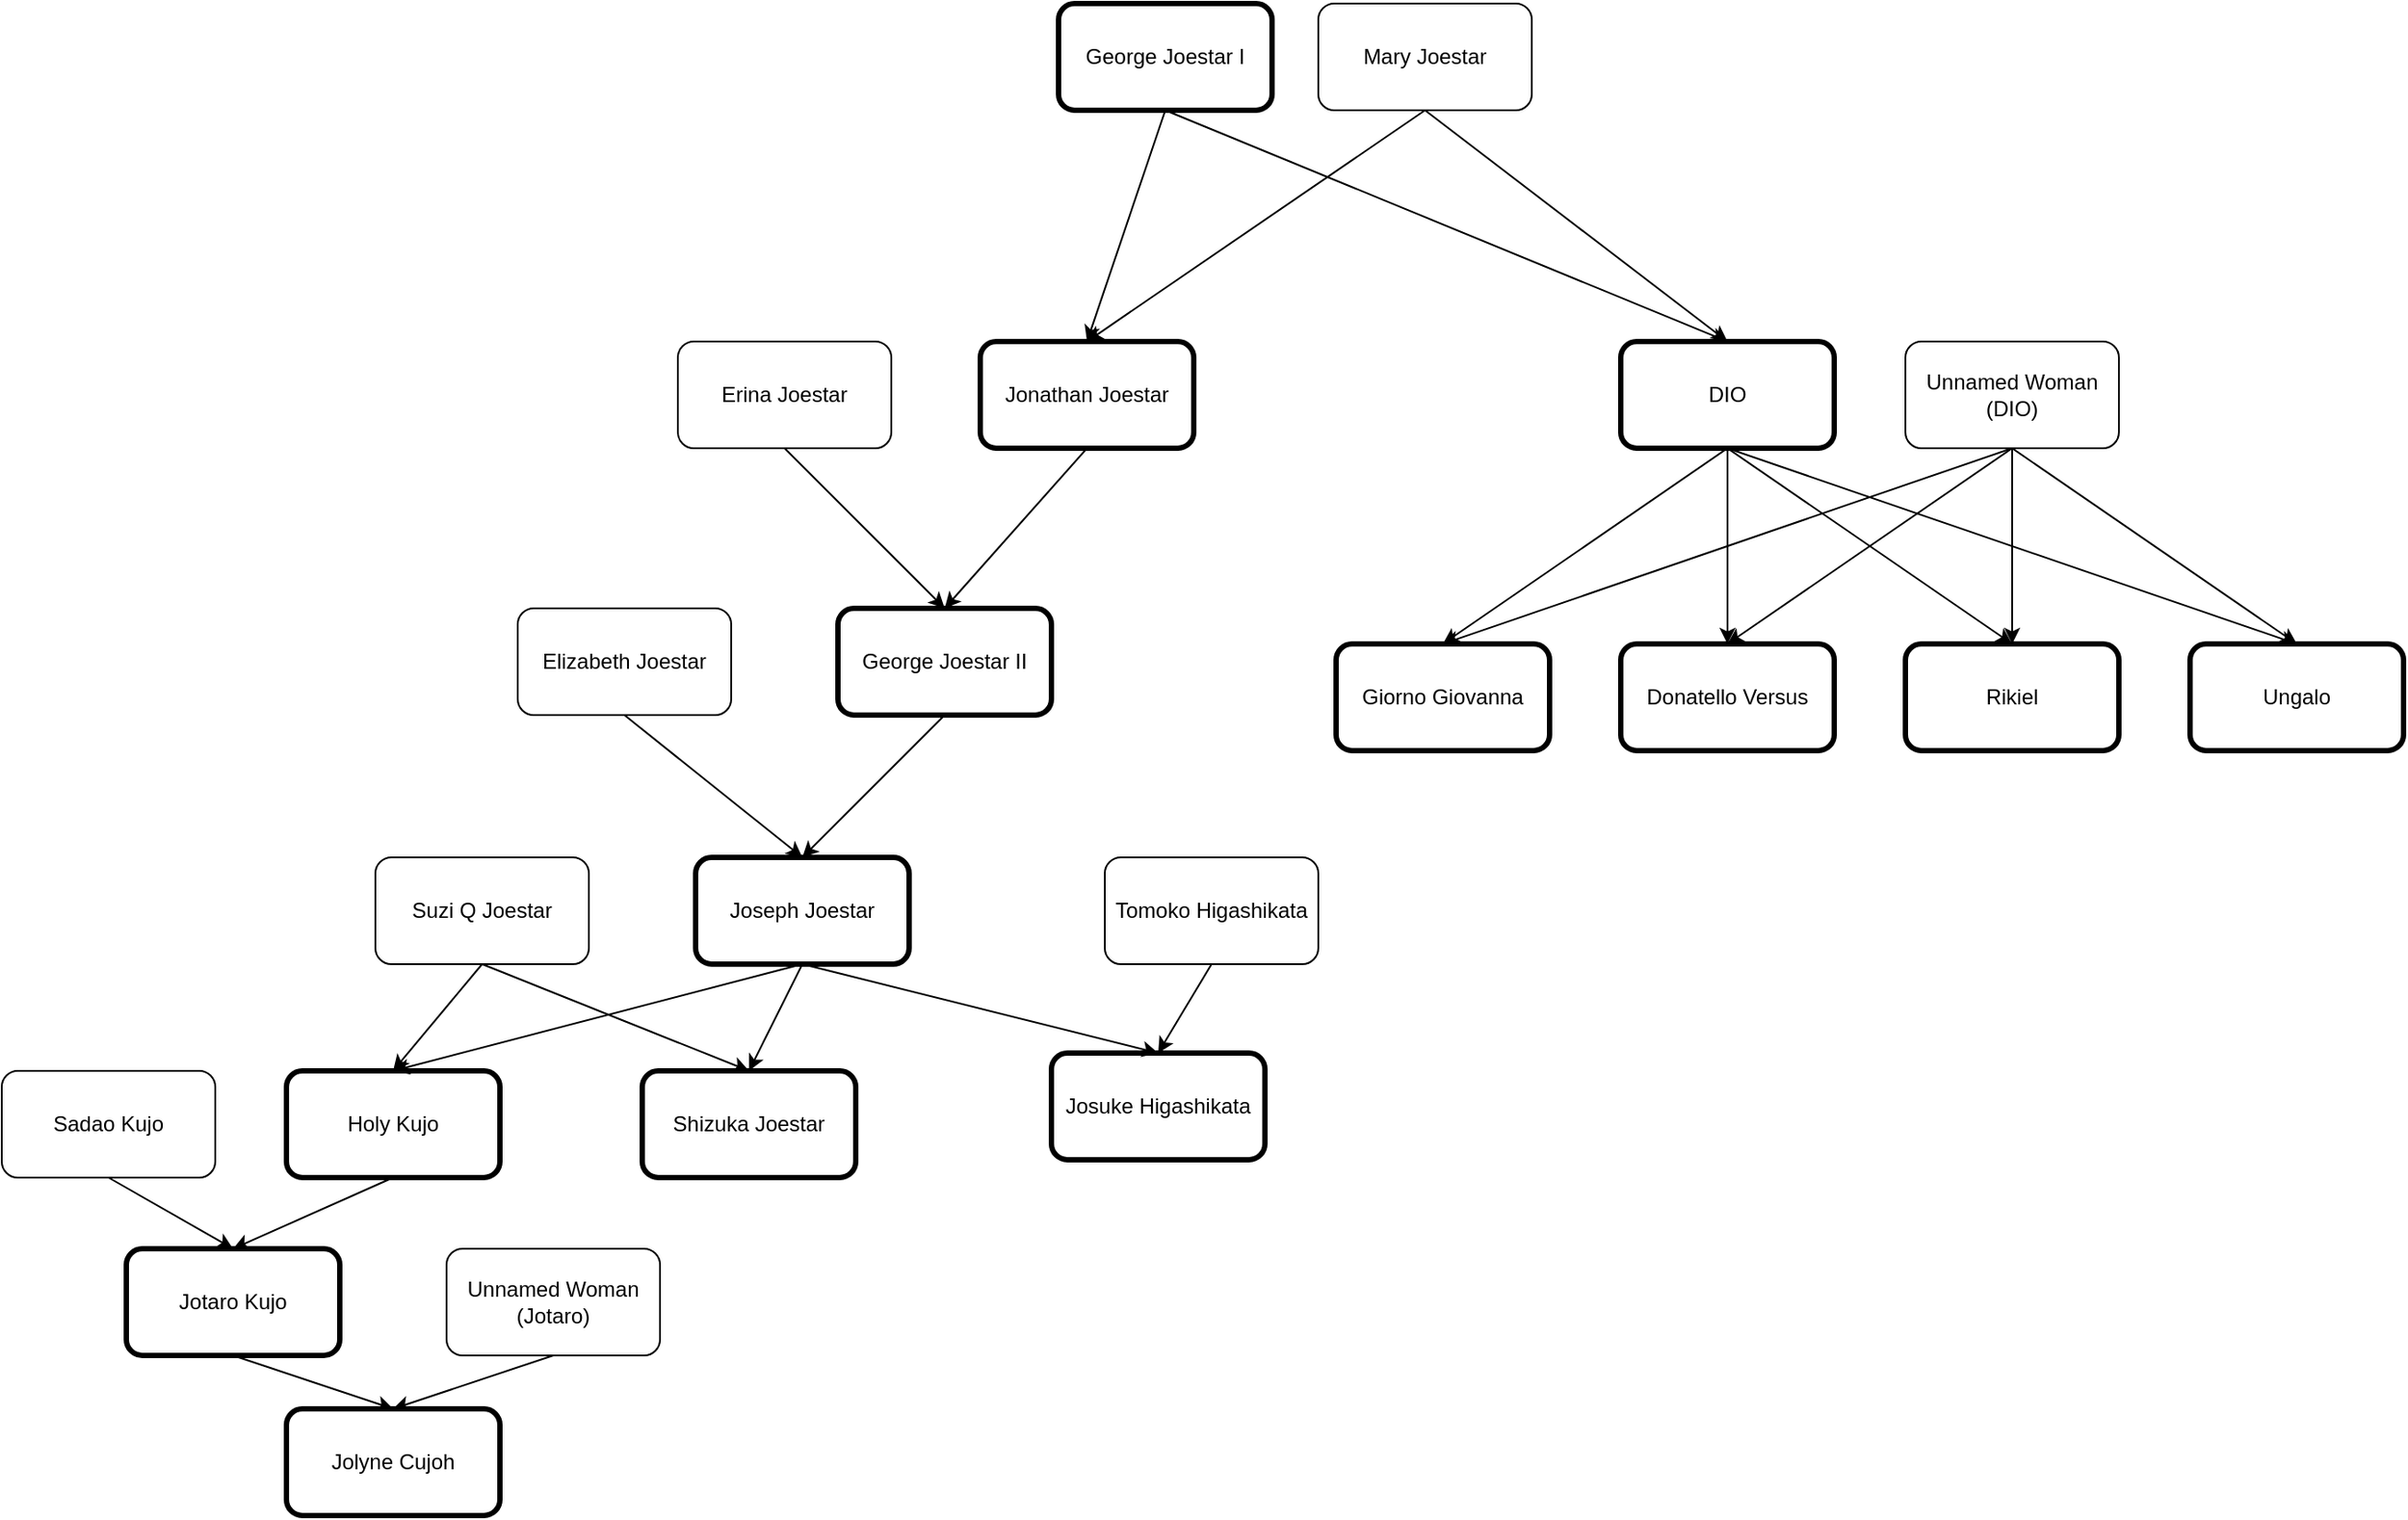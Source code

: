 <mxfile version="21.6.6" type="device">
  <diagram name="Страница 1" id="SdUbdaz83jFhjxpCDoP_">
    <mxGraphModel dx="1671" dy="711" grid="1" gridSize="10" guides="1" tooltips="1" connect="1" arrows="1" fold="1" page="1" pageScale="1" pageWidth="827" pageHeight="1169" math="0" shadow="0">
      <root>
        <mxCell id="0" />
        <mxCell id="1" parent="0" />
        <mxCell id="F7hxE0ohWbH5lJ1MRyEG-1" value="George Joestar I" style="rounded=1;whiteSpace=wrap;html=1;strokeWidth=3;" vertex="1" parent="1">
          <mxGeometry x="354" y="270" width="120" height="60" as="geometry" />
        </mxCell>
        <mxCell id="F7hxE0ohWbH5lJ1MRyEG-2" value="Mary Joestar" style="rounded=1;whiteSpace=wrap;html=1;" vertex="1" parent="1">
          <mxGeometry x="500" y="270" width="120" height="60" as="geometry" />
        </mxCell>
        <mxCell id="F7hxE0ohWbH5lJ1MRyEG-3" value="Jonathan Joestar" style="rounded=1;whiteSpace=wrap;html=1;strokeWidth=3;" vertex="1" parent="1">
          <mxGeometry x="310" y="460" width="120" height="60" as="geometry" />
        </mxCell>
        <mxCell id="F7hxE0ohWbH5lJ1MRyEG-4" value="DIO" style="rounded=1;whiteSpace=wrap;html=1;strokeWidth=3;" vertex="1" parent="1">
          <mxGeometry x="670" y="460" width="120" height="60" as="geometry" />
        </mxCell>
        <mxCell id="F7hxE0ohWbH5lJ1MRyEG-9" value="" style="endArrow=classic;html=1;rounded=0;exitX=0.5;exitY=1;exitDx=0;exitDy=0;entryX=0.5;entryY=0;entryDx=0;entryDy=0;" edge="1" parent="1" source="F7hxE0ohWbH5lJ1MRyEG-1" target="F7hxE0ohWbH5lJ1MRyEG-3">
          <mxGeometry width="50" height="50" relative="1" as="geometry">
            <mxPoint x="440" y="650" as="sourcePoint" />
            <mxPoint x="490" y="600" as="targetPoint" />
          </mxGeometry>
        </mxCell>
        <mxCell id="F7hxE0ohWbH5lJ1MRyEG-10" value="" style="endArrow=classic;html=1;rounded=0;exitX=0.5;exitY=1;exitDx=0;exitDy=0;entryX=0.5;entryY=0;entryDx=0;entryDy=0;" edge="1" parent="1" source="F7hxE0ohWbH5lJ1MRyEG-1" target="F7hxE0ohWbH5lJ1MRyEG-4">
          <mxGeometry width="50" height="50" relative="1" as="geometry">
            <mxPoint x="420" y="370" as="sourcePoint" />
            <mxPoint x="380" y="470" as="targetPoint" />
          </mxGeometry>
        </mxCell>
        <mxCell id="F7hxE0ohWbH5lJ1MRyEG-11" value="" style="endArrow=classic;html=1;rounded=0;exitX=0.5;exitY=1;exitDx=0;exitDy=0;entryX=0.5;entryY=0;entryDx=0;entryDy=0;" edge="1" parent="1" source="F7hxE0ohWbH5lJ1MRyEG-2" target="F7hxE0ohWbH5lJ1MRyEG-3">
          <mxGeometry width="50" height="50" relative="1" as="geometry">
            <mxPoint x="430" y="380" as="sourcePoint" />
            <mxPoint x="390" y="480" as="targetPoint" />
          </mxGeometry>
        </mxCell>
        <mxCell id="F7hxE0ohWbH5lJ1MRyEG-12" value="" style="endArrow=classic;html=1;rounded=0;exitX=0.5;exitY=1;exitDx=0;exitDy=0;entryX=0.5;entryY=0;entryDx=0;entryDy=0;" edge="1" parent="1" source="F7hxE0ohWbH5lJ1MRyEG-2" target="F7hxE0ohWbH5lJ1MRyEG-4">
          <mxGeometry width="50" height="50" relative="1" as="geometry">
            <mxPoint x="440" y="390" as="sourcePoint" />
            <mxPoint x="400" y="490" as="targetPoint" />
          </mxGeometry>
        </mxCell>
        <mxCell id="F7hxE0ohWbH5lJ1MRyEG-13" value="Erina Joestar" style="rounded=1;whiteSpace=wrap;html=1;" vertex="1" parent="1">
          <mxGeometry x="140" y="460" width="120" height="60" as="geometry" />
        </mxCell>
        <mxCell id="F7hxE0ohWbH5lJ1MRyEG-14" value="Unnamed Woman (DIO)" style="rounded=1;whiteSpace=wrap;html=1;" vertex="1" parent="1">
          <mxGeometry x="830" y="460" width="120" height="60" as="geometry" />
        </mxCell>
        <mxCell id="F7hxE0ohWbH5lJ1MRyEG-15" value="George Joestar II" style="rounded=1;whiteSpace=wrap;html=1;strokeWidth=3;" vertex="1" parent="1">
          <mxGeometry x="230" y="610" width="120" height="60" as="geometry" />
        </mxCell>
        <mxCell id="F7hxE0ohWbH5lJ1MRyEG-16" value="" style="endArrow=classic;html=1;rounded=0;exitX=0.5;exitY=1;exitDx=0;exitDy=0;entryX=0.5;entryY=0;entryDx=0;entryDy=0;" edge="1" parent="1" source="F7hxE0ohWbH5lJ1MRyEG-3" target="F7hxE0ohWbH5lJ1MRyEG-15">
          <mxGeometry width="50" height="50" relative="1" as="geometry">
            <mxPoint x="330" y="670" as="sourcePoint" />
            <mxPoint x="380" y="620" as="targetPoint" />
          </mxGeometry>
        </mxCell>
        <mxCell id="F7hxE0ohWbH5lJ1MRyEG-17" value="" style="endArrow=classic;html=1;rounded=0;exitX=0.5;exitY=1;exitDx=0;exitDy=0;entryX=0.5;entryY=0;entryDx=0;entryDy=0;" edge="1" parent="1" source="F7hxE0ohWbH5lJ1MRyEG-13" target="F7hxE0ohWbH5lJ1MRyEG-15">
          <mxGeometry width="50" height="50" relative="1" as="geometry">
            <mxPoint x="180" y="640" as="sourcePoint" />
            <mxPoint x="230" y="590" as="targetPoint" />
          </mxGeometry>
        </mxCell>
        <mxCell id="F7hxE0ohWbH5lJ1MRyEG-18" value="Elizabeth Joestar" style="rounded=1;whiteSpace=wrap;html=1;" vertex="1" parent="1">
          <mxGeometry x="50" y="610" width="120" height="60" as="geometry" />
        </mxCell>
        <mxCell id="F7hxE0ohWbH5lJ1MRyEG-19" value="Giorno Giovanna" style="rounded=1;whiteSpace=wrap;html=1;strokeWidth=3;" vertex="1" parent="1">
          <mxGeometry x="510" y="630" width="120" height="60" as="geometry" />
        </mxCell>
        <mxCell id="F7hxE0ohWbH5lJ1MRyEG-20" value="Donatello Versus" style="rounded=1;whiteSpace=wrap;html=1;strokeWidth=3;" vertex="1" parent="1">
          <mxGeometry x="670" y="630" width="120" height="60" as="geometry" />
        </mxCell>
        <mxCell id="F7hxE0ohWbH5lJ1MRyEG-21" value="Rikiel" style="rounded=1;whiteSpace=wrap;html=1;strokeWidth=3;" vertex="1" parent="1">
          <mxGeometry x="830" y="630" width="120" height="60" as="geometry" />
        </mxCell>
        <mxCell id="F7hxE0ohWbH5lJ1MRyEG-22" value="&lt;div&gt;Ungalo&lt;/div&gt;" style="rounded=1;whiteSpace=wrap;html=1;strokeWidth=3;" vertex="1" parent="1">
          <mxGeometry x="990" y="630" width="120" height="60" as="geometry" />
        </mxCell>
        <mxCell id="F7hxE0ohWbH5lJ1MRyEG-23" value="" style="endArrow=classic;html=1;rounded=0;exitX=0.5;exitY=1;exitDx=0;exitDy=0;entryX=0.5;entryY=0;entryDx=0;entryDy=0;" edge="1" parent="1" source="F7hxE0ohWbH5lJ1MRyEG-4" target="F7hxE0ohWbH5lJ1MRyEG-19">
          <mxGeometry width="50" height="50" relative="1" as="geometry">
            <mxPoint x="680" y="700" as="sourcePoint" />
            <mxPoint x="730" y="650" as="targetPoint" />
          </mxGeometry>
        </mxCell>
        <mxCell id="F7hxE0ohWbH5lJ1MRyEG-24" value="" style="endArrow=classic;html=1;rounded=0;exitX=0.5;exitY=1;exitDx=0;exitDy=0;entryX=0.5;entryY=0;entryDx=0;entryDy=0;" edge="1" parent="1" source="F7hxE0ohWbH5lJ1MRyEG-4" target="F7hxE0ohWbH5lJ1MRyEG-20">
          <mxGeometry width="50" height="50" relative="1" as="geometry">
            <mxPoint x="760" y="530" as="sourcePoint" />
            <mxPoint x="600" y="640" as="targetPoint" />
          </mxGeometry>
        </mxCell>
        <mxCell id="F7hxE0ohWbH5lJ1MRyEG-27" value="" style="endArrow=classic;html=1;rounded=0;exitX=0.5;exitY=1;exitDx=0;exitDy=0;entryX=0.5;entryY=0;entryDx=0;entryDy=0;" edge="1" parent="1" source="F7hxE0ohWbH5lJ1MRyEG-4" target="F7hxE0ohWbH5lJ1MRyEG-21">
          <mxGeometry width="50" height="50" relative="1" as="geometry">
            <mxPoint x="760" y="530" as="sourcePoint" />
            <mxPoint x="600" y="640" as="targetPoint" />
          </mxGeometry>
        </mxCell>
        <mxCell id="F7hxE0ohWbH5lJ1MRyEG-28" value="" style="endArrow=classic;html=1;rounded=0;exitX=0.5;exitY=1;exitDx=0;exitDy=0;entryX=0.5;entryY=0;entryDx=0;entryDy=0;" edge="1" parent="1" source="F7hxE0ohWbH5lJ1MRyEG-4" target="F7hxE0ohWbH5lJ1MRyEG-22">
          <mxGeometry width="50" height="50" relative="1" as="geometry">
            <mxPoint x="760" y="530" as="sourcePoint" />
            <mxPoint x="600" y="640" as="targetPoint" />
          </mxGeometry>
        </mxCell>
        <mxCell id="F7hxE0ohWbH5lJ1MRyEG-29" value="" style="endArrow=classic;html=1;rounded=0;exitX=0.5;exitY=1;exitDx=0;exitDy=0;entryX=0.5;entryY=0;entryDx=0;entryDy=0;" edge="1" parent="1" source="F7hxE0ohWbH5lJ1MRyEG-14" target="F7hxE0ohWbH5lJ1MRyEG-19">
          <mxGeometry width="50" height="50" relative="1" as="geometry">
            <mxPoint x="880" y="700" as="sourcePoint" />
            <mxPoint x="930" y="650" as="targetPoint" />
          </mxGeometry>
        </mxCell>
        <mxCell id="F7hxE0ohWbH5lJ1MRyEG-30" value="" style="endArrow=classic;html=1;rounded=0;exitX=0.5;exitY=1;exitDx=0;exitDy=0;entryX=0.5;entryY=0;entryDx=0;entryDy=0;" edge="1" parent="1" source="F7hxE0ohWbH5lJ1MRyEG-14" target="F7hxE0ohWbH5lJ1MRyEG-20">
          <mxGeometry width="50" height="50" relative="1" as="geometry">
            <mxPoint x="880" y="700" as="sourcePoint" />
            <mxPoint x="930" y="650" as="targetPoint" />
          </mxGeometry>
        </mxCell>
        <mxCell id="F7hxE0ohWbH5lJ1MRyEG-31" value="" style="endArrow=classic;html=1;rounded=0;exitX=0.5;exitY=1;exitDx=0;exitDy=0;entryX=0.5;entryY=0;entryDx=0;entryDy=0;" edge="1" parent="1" source="F7hxE0ohWbH5lJ1MRyEG-14" target="F7hxE0ohWbH5lJ1MRyEG-21">
          <mxGeometry width="50" height="50" relative="1" as="geometry">
            <mxPoint x="880" y="700" as="sourcePoint" />
            <mxPoint x="930" y="650" as="targetPoint" />
          </mxGeometry>
        </mxCell>
        <mxCell id="F7hxE0ohWbH5lJ1MRyEG-32" value="" style="endArrow=classic;html=1;rounded=0;exitX=0.5;exitY=1;exitDx=0;exitDy=0;entryX=0.5;entryY=0;entryDx=0;entryDy=0;" edge="1" parent="1" source="F7hxE0ohWbH5lJ1MRyEG-14" target="F7hxE0ohWbH5lJ1MRyEG-22">
          <mxGeometry width="50" height="50" relative="1" as="geometry">
            <mxPoint x="880" y="700" as="sourcePoint" />
            <mxPoint x="930" y="650" as="targetPoint" />
          </mxGeometry>
        </mxCell>
        <mxCell id="F7hxE0ohWbH5lJ1MRyEG-33" value="Joseph Joestar" style="rounded=1;whiteSpace=wrap;html=1;strokeWidth=3;" vertex="1" parent="1">
          <mxGeometry x="150" y="750" width="120" height="60" as="geometry" />
        </mxCell>
        <mxCell id="F7hxE0ohWbH5lJ1MRyEG-34" value="" style="endArrow=classic;html=1;rounded=0;exitX=0.5;exitY=1;exitDx=0;exitDy=0;entryX=0.5;entryY=0;entryDx=0;entryDy=0;" edge="1" parent="1" source="F7hxE0ohWbH5lJ1MRyEG-18" target="F7hxE0ohWbH5lJ1MRyEG-33">
          <mxGeometry width="50" height="50" relative="1" as="geometry">
            <mxPoint x="120" y="750" as="sourcePoint" />
            <mxPoint x="170" y="700" as="targetPoint" />
          </mxGeometry>
        </mxCell>
        <mxCell id="F7hxE0ohWbH5lJ1MRyEG-35" value="" style="endArrow=classic;html=1;rounded=0;exitX=0.5;exitY=1;exitDx=0;exitDy=0;entryX=0.5;entryY=0;entryDx=0;entryDy=0;" edge="1" parent="1" source="F7hxE0ohWbH5lJ1MRyEG-15" target="F7hxE0ohWbH5lJ1MRyEG-33">
          <mxGeometry width="50" height="50" relative="1" as="geometry">
            <mxPoint x="120" y="680" as="sourcePoint" />
            <mxPoint x="210" y="720" as="targetPoint" />
          </mxGeometry>
        </mxCell>
        <mxCell id="F7hxE0ohWbH5lJ1MRyEG-36" value="Suzi Q Joestar" style="rounded=1;whiteSpace=wrap;html=1;" vertex="1" parent="1">
          <mxGeometry x="-30" y="750" width="120" height="60" as="geometry" />
        </mxCell>
        <mxCell id="F7hxE0ohWbH5lJ1MRyEG-37" value="Tomoko Higashikata" style="rounded=1;whiteSpace=wrap;html=1;" vertex="1" parent="1">
          <mxGeometry x="380" y="750" width="120" height="60" as="geometry" />
        </mxCell>
        <mxCell id="F7hxE0ohWbH5lJ1MRyEG-38" value="Josuke Higashikata" style="rounded=1;whiteSpace=wrap;html=1;strokeWidth=3;" vertex="1" parent="1">
          <mxGeometry x="350" y="860" width="120" height="60" as="geometry" />
        </mxCell>
        <mxCell id="F7hxE0ohWbH5lJ1MRyEG-39" value="" style="endArrow=classic;html=1;rounded=0;exitX=0.5;exitY=1;exitDx=0;exitDy=0;entryX=0.5;entryY=0;entryDx=0;entryDy=0;" edge="1" parent="1" source="F7hxE0ohWbH5lJ1MRyEG-33" target="F7hxE0ohWbH5lJ1MRyEG-38">
          <mxGeometry width="50" height="50" relative="1" as="geometry">
            <mxPoint x="180" y="960" as="sourcePoint" />
            <mxPoint x="230" y="910" as="targetPoint" />
          </mxGeometry>
        </mxCell>
        <mxCell id="F7hxE0ohWbH5lJ1MRyEG-40" value="" style="endArrow=classic;html=1;rounded=0;exitX=0.5;exitY=1;exitDx=0;exitDy=0;entryX=0.5;entryY=0;entryDx=0;entryDy=0;" edge="1" parent="1" source="F7hxE0ohWbH5lJ1MRyEG-37" target="F7hxE0ohWbH5lJ1MRyEG-38">
          <mxGeometry width="50" height="50" relative="1" as="geometry">
            <mxPoint x="180" y="960" as="sourcePoint" />
            <mxPoint x="230" y="910" as="targetPoint" />
          </mxGeometry>
        </mxCell>
        <mxCell id="F7hxE0ohWbH5lJ1MRyEG-42" value="&lt;div&gt;Holy Kujo&lt;/div&gt;" style="rounded=1;whiteSpace=wrap;html=1;strokeWidth=3;" vertex="1" parent="1">
          <mxGeometry x="-80" y="870" width="120" height="60" as="geometry" />
        </mxCell>
        <mxCell id="F7hxE0ohWbH5lJ1MRyEG-43" value="" style="endArrow=classic;html=1;rounded=0;exitX=0.5;exitY=1;exitDx=0;exitDy=0;entryX=0.5;entryY=0;entryDx=0;entryDy=0;" edge="1" parent="1" source="F7hxE0ohWbH5lJ1MRyEG-36" target="F7hxE0ohWbH5lJ1MRyEG-42">
          <mxGeometry width="50" height="50" relative="1" as="geometry">
            <mxPoint x="180" y="960" as="sourcePoint" />
            <mxPoint x="230" y="910" as="targetPoint" />
          </mxGeometry>
        </mxCell>
        <mxCell id="F7hxE0ohWbH5lJ1MRyEG-44" value="" style="endArrow=classic;html=1;rounded=0;exitX=0.5;exitY=1;exitDx=0;exitDy=0;entryX=0.5;entryY=0;entryDx=0;entryDy=0;" edge="1" parent="1" source="F7hxE0ohWbH5lJ1MRyEG-33" target="F7hxE0ohWbH5lJ1MRyEG-42">
          <mxGeometry width="50" height="50" relative="1" as="geometry">
            <mxPoint x="180" y="960" as="sourcePoint" />
            <mxPoint x="230" y="910" as="targetPoint" />
          </mxGeometry>
        </mxCell>
        <mxCell id="F7hxE0ohWbH5lJ1MRyEG-45" value="Shizuka Joestar" style="rounded=1;whiteSpace=wrap;html=1;strokeWidth=3;" vertex="1" parent="1">
          <mxGeometry x="120" y="870" width="120" height="60" as="geometry" />
        </mxCell>
        <mxCell id="F7hxE0ohWbH5lJ1MRyEG-46" value="" style="endArrow=classic;html=1;rounded=0;exitX=0.5;exitY=1;exitDx=0;exitDy=0;entryX=0.5;entryY=0;entryDx=0;entryDy=0;" edge="1" parent="1" source="F7hxE0ohWbH5lJ1MRyEG-36" target="F7hxE0ohWbH5lJ1MRyEG-45">
          <mxGeometry width="50" height="50" relative="1" as="geometry">
            <mxPoint x="180" y="960" as="sourcePoint" />
            <mxPoint x="230" y="910" as="targetPoint" />
          </mxGeometry>
        </mxCell>
        <mxCell id="F7hxE0ohWbH5lJ1MRyEG-47" value="" style="endArrow=classic;html=1;rounded=0;exitX=0.5;exitY=1;exitDx=0;exitDy=0;entryX=0.5;entryY=0;entryDx=0;entryDy=0;" edge="1" parent="1" source="F7hxE0ohWbH5lJ1MRyEG-33" target="F7hxE0ohWbH5lJ1MRyEG-45">
          <mxGeometry width="50" height="50" relative="1" as="geometry">
            <mxPoint x="180" y="960" as="sourcePoint" />
            <mxPoint x="230" y="910" as="targetPoint" />
          </mxGeometry>
        </mxCell>
        <mxCell id="F7hxE0ohWbH5lJ1MRyEG-48" value="Sadao Kujo" style="rounded=1;whiteSpace=wrap;html=1;" vertex="1" parent="1">
          <mxGeometry x="-240" y="870" width="120" height="60" as="geometry" />
        </mxCell>
        <mxCell id="F7hxE0ohWbH5lJ1MRyEG-49" value="Jotaro Kujo" style="rounded=1;whiteSpace=wrap;html=1;strokeWidth=3;" vertex="1" parent="1">
          <mxGeometry x="-170" y="970" width="120" height="60" as="geometry" />
        </mxCell>
        <mxCell id="F7hxE0ohWbH5lJ1MRyEG-50" value="" style="endArrow=classic;html=1;rounded=0;exitX=0.5;exitY=1;exitDx=0;exitDy=0;entryX=0.5;entryY=0;entryDx=0;entryDy=0;" edge="1" parent="1" source="F7hxE0ohWbH5lJ1MRyEG-48" target="F7hxE0ohWbH5lJ1MRyEG-49">
          <mxGeometry width="50" height="50" relative="1" as="geometry">
            <mxPoint x="-20" y="950" as="sourcePoint" />
            <mxPoint x="30" y="900" as="targetPoint" />
          </mxGeometry>
        </mxCell>
        <mxCell id="F7hxE0ohWbH5lJ1MRyEG-51" value="" style="endArrow=classic;html=1;rounded=0;exitX=0.5;exitY=1;exitDx=0;exitDy=0;entryX=0.5;entryY=0;entryDx=0;entryDy=0;" edge="1" parent="1" source="F7hxE0ohWbH5lJ1MRyEG-42" target="F7hxE0ohWbH5lJ1MRyEG-49">
          <mxGeometry width="50" height="50" relative="1" as="geometry">
            <mxPoint x="-20" y="950" as="sourcePoint" />
            <mxPoint x="30" y="900" as="targetPoint" />
          </mxGeometry>
        </mxCell>
        <mxCell id="F7hxE0ohWbH5lJ1MRyEG-52" value="&lt;div&gt;Unnamed Woman&lt;/div&gt;&lt;div&gt;(Jotaro)&lt;/div&gt;" style="rounded=1;whiteSpace=wrap;html=1;" vertex="1" parent="1">
          <mxGeometry x="10" y="970" width="120" height="60" as="geometry" />
        </mxCell>
        <mxCell id="F7hxE0ohWbH5lJ1MRyEG-54" value="Jolyne Cujoh" style="rounded=1;whiteSpace=wrap;html=1;strokeWidth=3;" vertex="1" parent="1">
          <mxGeometry x="-80" y="1060" width="120" height="60" as="geometry" />
        </mxCell>
        <mxCell id="F7hxE0ohWbH5lJ1MRyEG-55" value="" style="endArrow=classic;html=1;rounded=0;exitX=0.5;exitY=1;exitDx=0;exitDy=0;entryX=0.5;entryY=0;entryDx=0;entryDy=0;" edge="1" parent="1" source="F7hxE0ohWbH5lJ1MRyEG-49" target="F7hxE0ohWbH5lJ1MRyEG-54">
          <mxGeometry width="50" height="50" relative="1" as="geometry">
            <mxPoint x="80" y="860" as="sourcePoint" />
            <mxPoint x="130" y="810" as="targetPoint" />
          </mxGeometry>
        </mxCell>
        <mxCell id="F7hxE0ohWbH5lJ1MRyEG-56" value="" style="endArrow=classic;html=1;rounded=0;exitX=0.5;exitY=1;exitDx=0;exitDy=0;entryX=0.5;entryY=0;entryDx=0;entryDy=0;" edge="1" parent="1" source="F7hxE0ohWbH5lJ1MRyEG-52" target="F7hxE0ohWbH5lJ1MRyEG-54">
          <mxGeometry width="50" height="50" relative="1" as="geometry">
            <mxPoint x="80" y="860" as="sourcePoint" />
            <mxPoint x="130" y="810" as="targetPoint" />
          </mxGeometry>
        </mxCell>
      </root>
    </mxGraphModel>
  </diagram>
</mxfile>
